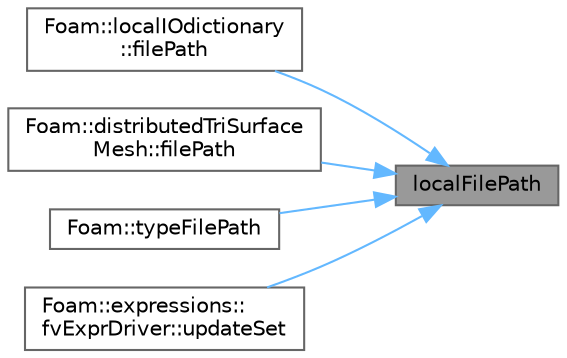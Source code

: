 digraph "localFilePath"
{
 // LATEX_PDF_SIZE
  bgcolor="transparent";
  edge [fontname=Helvetica,fontsize=10,labelfontname=Helvetica,labelfontsize=10];
  node [fontname=Helvetica,fontsize=10,shape=box,height=0.2,width=0.4];
  rankdir="RL";
  Node1 [id="Node000001",label="localFilePath",height=0.2,width=0.4,color="gray40", fillcolor="grey60", style="filled", fontcolor="black",tooltip=" "];
  Node1 -> Node2 [id="edge1_Node000001_Node000002",dir="back",color="steelblue1",style="solid",tooltip=" "];
  Node2 [id="Node000002",label="Foam::localIOdictionary\l::filePath",height=0.2,width=0.4,color="grey40", fillcolor="white", style="filled",URL="$classFoam_1_1localIOdictionary.html#aa7cad974d791be9c4dcf2bec212962cf",tooltip=" "];
  Node1 -> Node3 [id="edge2_Node000001_Node000003",dir="back",color="steelblue1",style="solid",tooltip=" "];
  Node3 [id="Node000003",label="Foam::distributedTriSurface\lMesh::filePath",height=0.2,width=0.4,color="grey40", fillcolor="white", style="filled",URL="$classFoam_1_1distributedTriSurfaceMesh.html#aa7cad974d791be9c4dcf2bec212962cf",tooltip=" "];
  Node1 -> Node4 [id="edge3_Node000001_Node000004",dir="back",color="steelblue1",style="solid",tooltip=" "];
  Node4 [id="Node000004",label="Foam::typeFilePath",height=0.2,width=0.4,color="grey40", fillcolor="white", style="filled",URL="$namespaceFoam.html#a7575fd697777d2a48fab8fde88825faa",tooltip=" "];
  Node1 -> Node5 [id="edge4_Node000001_Node000005",dir="back",color="steelblue1",style="solid",tooltip=" "];
  Node5 [id="Node000005",label="Foam::expressions::\lfvExprDriver::updateSet",height=0.2,width=0.4,color="grey40", fillcolor="white", style="filled",URL="$classFoam_1_1expressions_1_1fvExprDriver.html#ad44e649d182e94506b5a4d03bb208009",tooltip=" "];
}
